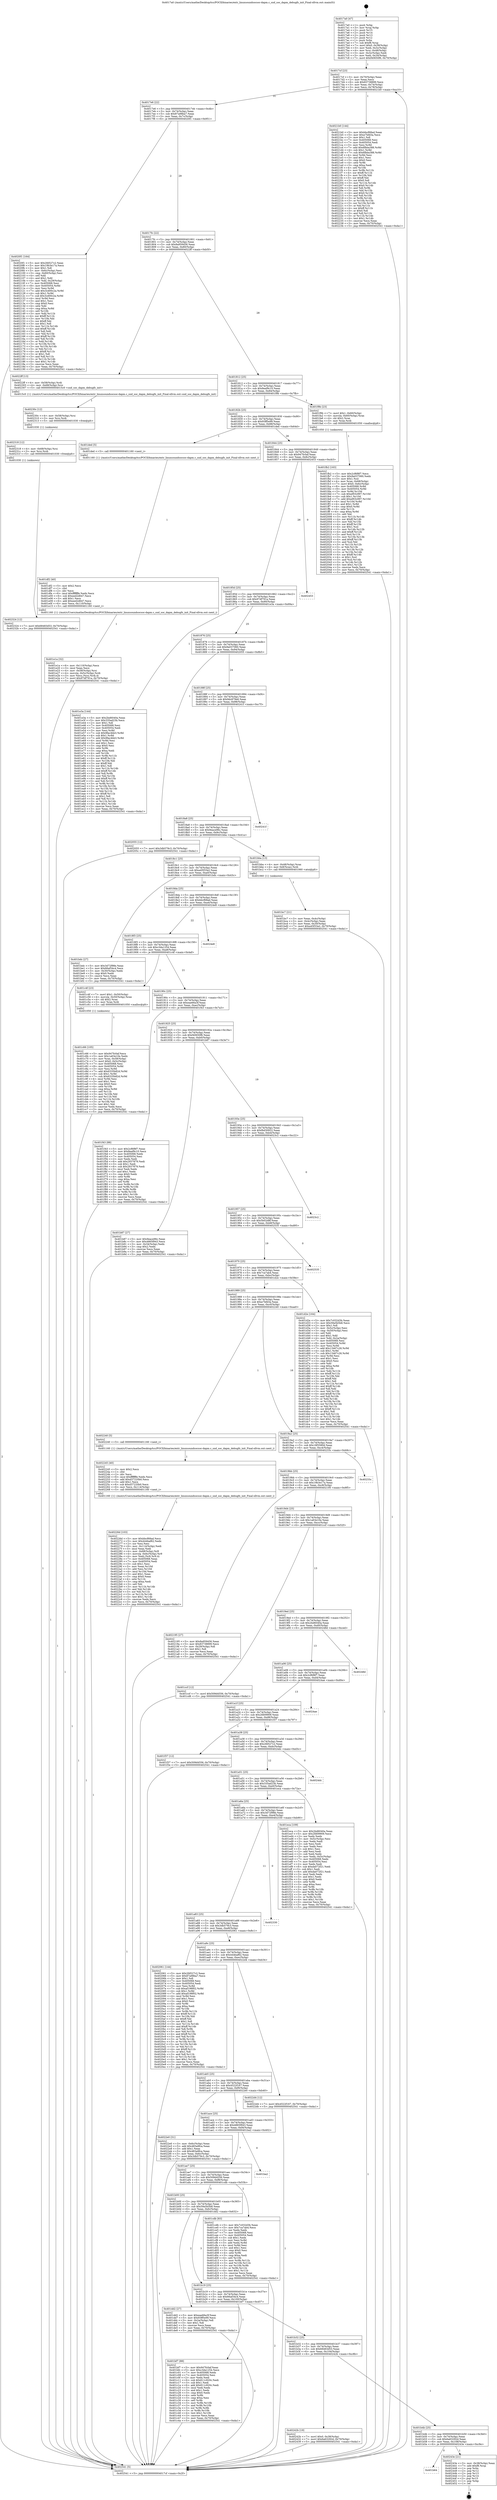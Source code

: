 digraph "0x4017a0" {
  label = "0x4017a0 (/mnt/c/Users/mathe/Desktop/tcc/POCII/binaries/extr_linuxsoundsocsoc-dapm.c_snd_soc_dapm_debugfs_init_Final-ollvm.out::main(0))"
  labelloc = "t"
  node[shape=record]

  Entry [label="",width=0.3,height=0.3,shape=circle,fillcolor=black,style=filled]
  "0x4017cf" [label="{
     0x4017cf [23]\l
     | [instrs]\l
     &nbsp;&nbsp;0x4017cf \<+3\>: mov -0x70(%rbp),%eax\l
     &nbsp;&nbsp;0x4017d2 \<+2\>: mov %eax,%ecx\l
     &nbsp;&nbsp;0x4017d4 \<+6\>: sub $0x83738899,%ecx\l
     &nbsp;&nbsp;0x4017da \<+3\>: mov %eax,-0x74(%rbp)\l
     &nbsp;&nbsp;0x4017dd \<+3\>: mov %ecx,-0x78(%rbp)\l
     &nbsp;&nbsp;0x4017e0 \<+6\>: je 00000000004021b0 \<main+0xa10\>\l
  }"]
  "0x4021b0" [label="{
     0x4021b0 [144]\l
     | [instrs]\l
     &nbsp;&nbsp;0x4021b0 \<+5\>: mov $0xbbcf68ad,%eax\l
     &nbsp;&nbsp;0x4021b5 \<+5\>: mov $0xe7bfd3a,%ecx\l
     &nbsp;&nbsp;0x4021ba \<+2\>: mov $0x1,%dl\l
     &nbsp;&nbsp;0x4021bc \<+7\>: mov 0x405068,%esi\l
     &nbsp;&nbsp;0x4021c3 \<+7\>: mov 0x405054,%edi\l
     &nbsp;&nbsp;0x4021ca \<+3\>: mov %esi,%r8d\l
     &nbsp;&nbsp;0x4021cd \<+7\>: add $0x6fbba388,%r8d\l
     &nbsp;&nbsp;0x4021d4 \<+4\>: sub $0x1,%r8d\l
     &nbsp;&nbsp;0x4021d8 \<+7\>: sub $0x6fbba388,%r8d\l
     &nbsp;&nbsp;0x4021df \<+4\>: imul %r8d,%esi\l
     &nbsp;&nbsp;0x4021e3 \<+3\>: and $0x1,%esi\l
     &nbsp;&nbsp;0x4021e6 \<+3\>: cmp $0x0,%esi\l
     &nbsp;&nbsp;0x4021e9 \<+4\>: sete %r9b\l
     &nbsp;&nbsp;0x4021ed \<+3\>: cmp $0xa,%edi\l
     &nbsp;&nbsp;0x4021f0 \<+4\>: setl %r10b\l
     &nbsp;&nbsp;0x4021f4 \<+3\>: mov %r9b,%r11b\l
     &nbsp;&nbsp;0x4021f7 \<+4\>: xor $0xff,%r11b\l
     &nbsp;&nbsp;0x4021fb \<+3\>: mov %r10b,%bl\l
     &nbsp;&nbsp;0x4021fe \<+3\>: xor $0xff,%bl\l
     &nbsp;&nbsp;0x402201 \<+3\>: xor $0x0,%dl\l
     &nbsp;&nbsp;0x402204 \<+3\>: mov %r11b,%r14b\l
     &nbsp;&nbsp;0x402207 \<+4\>: and $0x0,%r14b\l
     &nbsp;&nbsp;0x40220b \<+3\>: and %dl,%r9b\l
     &nbsp;&nbsp;0x40220e \<+3\>: mov %bl,%r15b\l
     &nbsp;&nbsp;0x402211 \<+4\>: and $0x0,%r15b\l
     &nbsp;&nbsp;0x402215 \<+3\>: and %dl,%r10b\l
     &nbsp;&nbsp;0x402218 \<+3\>: or %r9b,%r14b\l
     &nbsp;&nbsp;0x40221b \<+3\>: or %r10b,%r15b\l
     &nbsp;&nbsp;0x40221e \<+3\>: xor %r15b,%r14b\l
     &nbsp;&nbsp;0x402221 \<+3\>: or %bl,%r11b\l
     &nbsp;&nbsp;0x402224 \<+4\>: xor $0xff,%r11b\l
     &nbsp;&nbsp;0x402228 \<+3\>: or $0x0,%dl\l
     &nbsp;&nbsp;0x40222b \<+3\>: and %dl,%r11b\l
     &nbsp;&nbsp;0x40222e \<+3\>: or %r11b,%r14b\l
     &nbsp;&nbsp;0x402231 \<+4\>: test $0x1,%r14b\l
     &nbsp;&nbsp;0x402235 \<+3\>: cmovne %ecx,%eax\l
     &nbsp;&nbsp;0x402238 \<+3\>: mov %eax,-0x70(%rbp)\l
     &nbsp;&nbsp;0x40223b \<+5\>: jmp 0000000000402541 \<main+0xda1\>\l
  }"]
  "0x4017e6" [label="{
     0x4017e6 [22]\l
     | [instrs]\l
     &nbsp;&nbsp;0x4017e6 \<+5\>: jmp 00000000004017eb \<main+0x4b\>\l
     &nbsp;&nbsp;0x4017eb \<+3\>: mov -0x74(%rbp),%eax\l
     &nbsp;&nbsp;0x4017ee \<+5\>: sub $0x87a98ba7,%eax\l
     &nbsp;&nbsp;0x4017f3 \<+3\>: mov %eax,-0x7c(%rbp)\l
     &nbsp;&nbsp;0x4017f6 \<+6\>: je 00000000004020f1 \<main+0x951\>\l
  }"]
  Exit [label="",width=0.3,height=0.3,shape=circle,fillcolor=black,style=filled,peripheries=2]
  "0x4020f1" [label="{
     0x4020f1 [164]\l
     | [instrs]\l
     &nbsp;&nbsp;0x4020f1 \<+5\>: mov $0x2fd527c2,%eax\l
     &nbsp;&nbsp;0x4020f6 \<+5\>: mov $0x19b3e17a,%ecx\l
     &nbsp;&nbsp;0x4020fb \<+2\>: mov $0x1,%dl\l
     &nbsp;&nbsp;0x4020fd \<+3\>: mov -0x6c(%rbp),%esi\l
     &nbsp;&nbsp;0x402100 \<+3\>: cmp -0x60(%rbp),%esi\l
     &nbsp;&nbsp;0x402103 \<+4\>: setl %dil\l
     &nbsp;&nbsp;0x402107 \<+4\>: and $0x1,%dil\l
     &nbsp;&nbsp;0x40210b \<+4\>: mov %dil,-0x29(%rbp)\l
     &nbsp;&nbsp;0x40210f \<+7\>: mov 0x405068,%esi\l
     &nbsp;&nbsp;0x402116 \<+8\>: mov 0x405054,%r8d\l
     &nbsp;&nbsp;0x40211e \<+3\>: mov %esi,%r9d\l
     &nbsp;&nbsp;0x402121 \<+7\>: add $0x3cd00c2a,%r9d\l
     &nbsp;&nbsp;0x402128 \<+4\>: sub $0x1,%r9d\l
     &nbsp;&nbsp;0x40212c \<+7\>: sub $0x3cd00c2a,%r9d\l
     &nbsp;&nbsp;0x402133 \<+4\>: imul %r9d,%esi\l
     &nbsp;&nbsp;0x402137 \<+3\>: and $0x1,%esi\l
     &nbsp;&nbsp;0x40213a \<+3\>: cmp $0x0,%esi\l
     &nbsp;&nbsp;0x40213d \<+4\>: sete %dil\l
     &nbsp;&nbsp;0x402141 \<+4\>: cmp $0xa,%r8d\l
     &nbsp;&nbsp;0x402145 \<+4\>: setl %r10b\l
     &nbsp;&nbsp;0x402149 \<+3\>: mov %dil,%r11b\l
     &nbsp;&nbsp;0x40214c \<+4\>: xor $0xff,%r11b\l
     &nbsp;&nbsp;0x402150 \<+3\>: mov %r10b,%bl\l
     &nbsp;&nbsp;0x402153 \<+3\>: xor $0xff,%bl\l
     &nbsp;&nbsp;0x402156 \<+3\>: xor $0x1,%dl\l
     &nbsp;&nbsp;0x402159 \<+3\>: mov %r11b,%r14b\l
     &nbsp;&nbsp;0x40215c \<+4\>: and $0xff,%r14b\l
     &nbsp;&nbsp;0x402160 \<+3\>: and %dl,%dil\l
     &nbsp;&nbsp;0x402163 \<+3\>: mov %bl,%r15b\l
     &nbsp;&nbsp;0x402166 \<+4\>: and $0xff,%r15b\l
     &nbsp;&nbsp;0x40216a \<+3\>: and %dl,%r10b\l
     &nbsp;&nbsp;0x40216d \<+3\>: or %dil,%r14b\l
     &nbsp;&nbsp;0x402170 \<+3\>: or %r10b,%r15b\l
     &nbsp;&nbsp;0x402173 \<+3\>: xor %r15b,%r14b\l
     &nbsp;&nbsp;0x402176 \<+3\>: or %bl,%r11b\l
     &nbsp;&nbsp;0x402179 \<+4\>: xor $0xff,%r11b\l
     &nbsp;&nbsp;0x40217d \<+3\>: or $0x1,%dl\l
     &nbsp;&nbsp;0x402180 \<+3\>: and %dl,%r11b\l
     &nbsp;&nbsp;0x402183 \<+3\>: or %r11b,%r14b\l
     &nbsp;&nbsp;0x402186 \<+4\>: test $0x1,%r14b\l
     &nbsp;&nbsp;0x40218a \<+3\>: cmovne %ecx,%eax\l
     &nbsp;&nbsp;0x40218d \<+3\>: mov %eax,-0x70(%rbp)\l
     &nbsp;&nbsp;0x402190 \<+5\>: jmp 0000000000402541 \<main+0xda1\>\l
  }"]
  "0x4017fc" [label="{
     0x4017fc [22]\l
     | [instrs]\l
     &nbsp;&nbsp;0x4017fc \<+5\>: jmp 0000000000401801 \<main+0x61\>\l
     &nbsp;&nbsp;0x401801 \<+3\>: mov -0x74(%rbp),%eax\l
     &nbsp;&nbsp;0x401804 \<+5\>: sub $0x8a959456,%eax\l
     &nbsp;&nbsp;0x401809 \<+3\>: mov %eax,-0x80(%rbp)\l
     &nbsp;&nbsp;0x40180c \<+6\>: je 00000000004022ff \<main+0xb5f\>\l
  }"]
  "0x401b64" [label="{
     0x401b64\l
  }", style=dashed]
  "0x4022ff" [label="{
     0x4022ff [13]\l
     | [instrs]\l
     &nbsp;&nbsp;0x4022ff \<+4\>: mov -0x58(%rbp),%rdi\l
     &nbsp;&nbsp;0x402303 \<+4\>: mov -0x68(%rbp),%rsi\l
     &nbsp;&nbsp;0x402307 \<+5\>: call 00000000004015c0 \<snd_soc_dapm_debugfs_init\>\l
     | [calls]\l
     &nbsp;&nbsp;0x4015c0 \{1\} (/mnt/c/Users/mathe/Desktop/tcc/POCII/binaries/extr_linuxsoundsocsoc-dapm.c_snd_soc_dapm_debugfs_init_Final-ollvm.out::snd_soc_dapm_debugfs_init)\l
  }"]
  "0x401812" [label="{
     0x401812 [25]\l
     | [instrs]\l
     &nbsp;&nbsp;0x401812 \<+5\>: jmp 0000000000401817 \<main+0x77\>\l
     &nbsp;&nbsp;0x401817 \<+3\>: mov -0x74(%rbp),%eax\l
     &nbsp;&nbsp;0x40181a \<+5\>: sub $0x8eaf9c10,%eax\l
     &nbsp;&nbsp;0x40181f \<+6\>: mov %eax,-0x84(%rbp)\l
     &nbsp;&nbsp;0x401825 \<+6\>: je 0000000000401f9b \<main+0x7fb\>\l
  }"]
  "0x40243e" [label="{
     0x40243e [21]\l
     | [instrs]\l
     &nbsp;&nbsp;0x40243e \<+3\>: mov -0x38(%rbp),%eax\l
     &nbsp;&nbsp;0x402441 \<+7\>: add $0xf8,%rsp\l
     &nbsp;&nbsp;0x402448 \<+1\>: pop %rbx\l
     &nbsp;&nbsp;0x402449 \<+2\>: pop %r12\l
     &nbsp;&nbsp;0x40244b \<+2\>: pop %r13\l
     &nbsp;&nbsp;0x40244d \<+2\>: pop %r14\l
     &nbsp;&nbsp;0x40244f \<+2\>: pop %r15\l
     &nbsp;&nbsp;0x402451 \<+1\>: pop %rbp\l
     &nbsp;&nbsp;0x402452 \<+1\>: ret\l
  }"]
  "0x401f9b" [label="{
     0x401f9b [23]\l
     | [instrs]\l
     &nbsp;&nbsp;0x401f9b \<+7\>: movl $0x1,-0x60(%rbp)\l
     &nbsp;&nbsp;0x401fa2 \<+4\>: movslq -0x60(%rbp),%rax\l
     &nbsp;&nbsp;0x401fa6 \<+4\>: shl $0x2,%rax\l
     &nbsp;&nbsp;0x401faa \<+3\>: mov %rax,%rdi\l
     &nbsp;&nbsp;0x401fad \<+5\>: call 0000000000401050 \<malloc@plt\>\l
     | [calls]\l
     &nbsp;&nbsp;0x401050 \{1\} (unknown)\l
  }"]
  "0x40182b" [label="{
     0x40182b [25]\l
     | [instrs]\l
     &nbsp;&nbsp;0x40182b \<+5\>: jmp 0000000000401830 \<main+0x90\>\l
     &nbsp;&nbsp;0x401830 \<+3\>: mov -0x74(%rbp),%eax\l
     &nbsp;&nbsp;0x401833 \<+5\>: sub $0x93ff5e99,%eax\l
     &nbsp;&nbsp;0x401838 \<+6\>: mov %eax,-0x88(%rbp)\l
     &nbsp;&nbsp;0x40183e \<+6\>: je 0000000000401ded \<main+0x64d\>\l
  }"]
  "0x401b4b" [label="{
     0x401b4b [25]\l
     | [instrs]\l
     &nbsp;&nbsp;0x401b4b \<+5\>: jmp 0000000000401b50 \<main+0x3b0\>\l
     &nbsp;&nbsp;0x401b50 \<+3\>: mov -0x74(%rbp),%eax\l
     &nbsp;&nbsp;0x401b53 \<+5\>: sub $0x6a63292d,%eax\l
     &nbsp;&nbsp;0x401b58 \<+6\>: mov %eax,-0x108(%rbp)\l
     &nbsp;&nbsp;0x401b5e \<+6\>: je 000000000040243e \<main+0xc9e\>\l
  }"]
  "0x401ded" [label="{
     0x401ded [5]\l
     | [instrs]\l
     &nbsp;&nbsp;0x401ded \<+5\>: call 0000000000401160 \<next_i\>\l
     | [calls]\l
     &nbsp;&nbsp;0x401160 \{1\} (/mnt/c/Users/mathe/Desktop/tcc/POCII/binaries/extr_linuxsoundsocsoc-dapm.c_snd_soc_dapm_debugfs_init_Final-ollvm.out::next_i)\l
  }"]
  "0x401844" [label="{
     0x401844 [25]\l
     | [instrs]\l
     &nbsp;&nbsp;0x401844 \<+5\>: jmp 0000000000401849 \<main+0xa9\>\l
     &nbsp;&nbsp;0x401849 \<+3\>: mov -0x74(%rbp),%eax\l
     &nbsp;&nbsp;0x40184c \<+5\>: sub $0x947fc0af,%eax\l
     &nbsp;&nbsp;0x401851 \<+6\>: mov %eax,-0x8c(%rbp)\l
     &nbsp;&nbsp;0x401857 \<+6\>: je 0000000000402453 \<main+0xcb3\>\l
  }"]
  "0x40242b" [label="{
     0x40242b [19]\l
     | [instrs]\l
     &nbsp;&nbsp;0x40242b \<+7\>: movl $0x0,-0x38(%rbp)\l
     &nbsp;&nbsp;0x402432 \<+7\>: movl $0x6a63292d,-0x70(%rbp)\l
     &nbsp;&nbsp;0x402439 \<+5\>: jmp 0000000000402541 \<main+0xda1\>\l
  }"]
  "0x402453" [label="{
     0x402453\l
  }", style=dashed]
  "0x40185d" [label="{
     0x40185d [25]\l
     | [instrs]\l
     &nbsp;&nbsp;0x40185d \<+5\>: jmp 0000000000401862 \<main+0xc2\>\l
     &nbsp;&nbsp;0x401862 \<+3\>: mov -0x74(%rbp),%eax\l
     &nbsp;&nbsp;0x401865 \<+5\>: sub $0x97df791a,%eax\l
     &nbsp;&nbsp;0x40186a \<+6\>: mov %eax,-0x90(%rbp)\l
     &nbsp;&nbsp;0x401870 \<+6\>: je 0000000000401e3a \<main+0x69a\>\l
  }"]
  "0x402324" [label="{
     0x402324 [12]\l
     | [instrs]\l
     &nbsp;&nbsp;0x402324 \<+7\>: movl $0x68483d53,-0x70(%rbp)\l
     &nbsp;&nbsp;0x40232b \<+5\>: jmp 0000000000402541 \<main+0xda1\>\l
  }"]
  "0x401e3a" [label="{
     0x401e3a [144]\l
     | [instrs]\l
     &nbsp;&nbsp;0x401e3a \<+5\>: mov $0x2bd6040a,%eax\l
     &nbsp;&nbsp;0x401e3f \<+5\>: mov $0x335ad23b,%ecx\l
     &nbsp;&nbsp;0x401e44 \<+2\>: mov $0x1,%dl\l
     &nbsp;&nbsp;0x401e46 \<+7\>: mov 0x405068,%esi\l
     &nbsp;&nbsp;0x401e4d \<+7\>: mov 0x405054,%edi\l
     &nbsp;&nbsp;0x401e54 \<+3\>: mov %esi,%r8d\l
     &nbsp;&nbsp;0x401e57 \<+7\>: sub $0x9fac4bb3,%r8d\l
     &nbsp;&nbsp;0x401e5e \<+4\>: sub $0x1,%r8d\l
     &nbsp;&nbsp;0x401e62 \<+7\>: add $0x9fac4bb3,%r8d\l
     &nbsp;&nbsp;0x401e69 \<+4\>: imul %r8d,%esi\l
     &nbsp;&nbsp;0x401e6d \<+3\>: and $0x1,%esi\l
     &nbsp;&nbsp;0x401e70 \<+3\>: cmp $0x0,%esi\l
     &nbsp;&nbsp;0x401e73 \<+4\>: sete %r9b\l
     &nbsp;&nbsp;0x401e77 \<+3\>: cmp $0xa,%edi\l
     &nbsp;&nbsp;0x401e7a \<+4\>: setl %r10b\l
     &nbsp;&nbsp;0x401e7e \<+3\>: mov %r9b,%r11b\l
     &nbsp;&nbsp;0x401e81 \<+4\>: xor $0xff,%r11b\l
     &nbsp;&nbsp;0x401e85 \<+3\>: mov %r10b,%bl\l
     &nbsp;&nbsp;0x401e88 \<+3\>: xor $0xff,%bl\l
     &nbsp;&nbsp;0x401e8b \<+3\>: xor $0x1,%dl\l
     &nbsp;&nbsp;0x401e8e \<+3\>: mov %r11b,%r14b\l
     &nbsp;&nbsp;0x401e91 \<+4\>: and $0xff,%r14b\l
     &nbsp;&nbsp;0x401e95 \<+3\>: and %dl,%r9b\l
     &nbsp;&nbsp;0x401e98 \<+3\>: mov %bl,%r15b\l
     &nbsp;&nbsp;0x401e9b \<+4\>: and $0xff,%r15b\l
     &nbsp;&nbsp;0x401e9f \<+3\>: and %dl,%r10b\l
     &nbsp;&nbsp;0x401ea2 \<+3\>: or %r9b,%r14b\l
     &nbsp;&nbsp;0x401ea5 \<+3\>: or %r10b,%r15b\l
     &nbsp;&nbsp;0x401ea8 \<+3\>: xor %r15b,%r14b\l
     &nbsp;&nbsp;0x401eab \<+3\>: or %bl,%r11b\l
     &nbsp;&nbsp;0x401eae \<+4\>: xor $0xff,%r11b\l
     &nbsp;&nbsp;0x401eb2 \<+3\>: or $0x1,%dl\l
     &nbsp;&nbsp;0x401eb5 \<+3\>: and %dl,%r11b\l
     &nbsp;&nbsp;0x401eb8 \<+3\>: or %r11b,%r14b\l
     &nbsp;&nbsp;0x401ebb \<+4\>: test $0x1,%r14b\l
     &nbsp;&nbsp;0x401ebf \<+3\>: cmovne %ecx,%eax\l
     &nbsp;&nbsp;0x401ec2 \<+3\>: mov %eax,-0x70(%rbp)\l
     &nbsp;&nbsp;0x401ec5 \<+5\>: jmp 0000000000402541 \<main+0xda1\>\l
  }"]
  "0x401876" [label="{
     0x401876 [25]\l
     | [instrs]\l
     &nbsp;&nbsp;0x401876 \<+5\>: jmp 000000000040187b \<main+0xdb\>\l
     &nbsp;&nbsp;0x40187b \<+3\>: mov -0x74(%rbp),%eax\l
     &nbsp;&nbsp;0x40187e \<+5\>: sub $0x9a037060,%eax\l
     &nbsp;&nbsp;0x401883 \<+6\>: mov %eax,-0x94(%rbp)\l
     &nbsp;&nbsp;0x401889 \<+6\>: je 0000000000402055 \<main+0x8b5\>\l
  }"]
  "0x402318" [label="{
     0x402318 [12]\l
     | [instrs]\l
     &nbsp;&nbsp;0x402318 \<+4\>: mov -0x68(%rbp),%rsi\l
     &nbsp;&nbsp;0x40231c \<+3\>: mov %rsi,%rdi\l
     &nbsp;&nbsp;0x40231f \<+5\>: call 0000000000401030 \<free@plt\>\l
     | [calls]\l
     &nbsp;&nbsp;0x401030 \{1\} (unknown)\l
  }"]
  "0x402055" [label="{
     0x402055 [12]\l
     | [instrs]\l
     &nbsp;&nbsp;0x402055 \<+7\>: movl $0x3db579c3,-0x70(%rbp)\l
     &nbsp;&nbsp;0x40205c \<+5\>: jmp 0000000000402541 \<main+0xda1\>\l
  }"]
  "0x40188f" [label="{
     0x40188f [25]\l
     | [instrs]\l
     &nbsp;&nbsp;0x40188f \<+5\>: jmp 0000000000401894 \<main+0xf4\>\l
     &nbsp;&nbsp;0x401894 \<+3\>: mov -0x74(%rbp),%eax\l
     &nbsp;&nbsp;0x401897 \<+5\>: sub $0x9dc879e6,%eax\l
     &nbsp;&nbsp;0x40189c \<+6\>: mov %eax,-0x98(%rbp)\l
     &nbsp;&nbsp;0x4018a2 \<+6\>: je 000000000040241f \<main+0xc7f\>\l
  }"]
  "0x40230c" [label="{
     0x40230c [12]\l
     | [instrs]\l
     &nbsp;&nbsp;0x40230c \<+4\>: mov -0x58(%rbp),%rsi\l
     &nbsp;&nbsp;0x402310 \<+3\>: mov %rsi,%rdi\l
     &nbsp;&nbsp;0x402313 \<+5\>: call 0000000000401030 \<free@plt\>\l
     | [calls]\l
     &nbsp;&nbsp;0x401030 \{1\} (unknown)\l
  }"]
  "0x40241f" [label="{
     0x40241f\l
  }", style=dashed]
  "0x4018a8" [label="{
     0x4018a8 [25]\l
     | [instrs]\l
     &nbsp;&nbsp;0x4018a8 \<+5\>: jmp 00000000004018ad \<main+0x10d\>\l
     &nbsp;&nbsp;0x4018ad \<+3\>: mov -0x74(%rbp),%eax\l
     &nbsp;&nbsp;0x4018b0 \<+5\>: sub $0x9eace96c,%eax\l
     &nbsp;&nbsp;0x4018b5 \<+6\>: mov %eax,-0x9c(%rbp)\l
     &nbsp;&nbsp;0x4018bb \<+6\>: je 0000000000401bba \<main+0x41a\>\l
  }"]
  "0x40226d" [label="{
     0x40226d [103]\l
     | [instrs]\l
     &nbsp;&nbsp;0x40226d \<+5\>: mov $0xbbcf68ad,%ecx\l
     &nbsp;&nbsp;0x402272 \<+5\>: mov $0x444baf62,%edx\l
     &nbsp;&nbsp;0x402277 \<+2\>: xor %esi,%esi\l
     &nbsp;&nbsp;0x402279 \<+6\>: mov -0x114(%rbp),%edi\l
     &nbsp;&nbsp;0x40227f \<+3\>: imul %eax,%edi\l
     &nbsp;&nbsp;0x402282 \<+4\>: mov -0x68(%rbp),%r8\l
     &nbsp;&nbsp;0x402286 \<+4\>: movslq -0x6c(%rbp),%r9\l
     &nbsp;&nbsp;0x40228a \<+4\>: mov %edi,(%r8,%r9,4)\l
     &nbsp;&nbsp;0x40228e \<+7\>: mov 0x405068,%eax\l
     &nbsp;&nbsp;0x402295 \<+7\>: mov 0x405054,%edi\l
     &nbsp;&nbsp;0x40229c \<+3\>: sub $0x1,%esi\l
     &nbsp;&nbsp;0x40229f \<+3\>: mov %eax,%r10d\l
     &nbsp;&nbsp;0x4022a2 \<+3\>: add %esi,%r10d\l
     &nbsp;&nbsp;0x4022a5 \<+4\>: imul %r10d,%eax\l
     &nbsp;&nbsp;0x4022a9 \<+3\>: and $0x1,%eax\l
     &nbsp;&nbsp;0x4022ac \<+3\>: cmp $0x0,%eax\l
     &nbsp;&nbsp;0x4022af \<+4\>: sete %r11b\l
     &nbsp;&nbsp;0x4022b3 \<+3\>: cmp $0xa,%edi\l
     &nbsp;&nbsp;0x4022b6 \<+3\>: setl %bl\l
     &nbsp;&nbsp;0x4022b9 \<+3\>: mov %r11b,%r14b\l
     &nbsp;&nbsp;0x4022bc \<+3\>: and %bl,%r14b\l
     &nbsp;&nbsp;0x4022bf \<+3\>: xor %bl,%r11b\l
     &nbsp;&nbsp;0x4022c2 \<+3\>: or %r11b,%r14b\l
     &nbsp;&nbsp;0x4022c5 \<+4\>: test $0x1,%r14b\l
     &nbsp;&nbsp;0x4022c9 \<+3\>: cmovne %edx,%ecx\l
     &nbsp;&nbsp;0x4022cc \<+3\>: mov %ecx,-0x70(%rbp)\l
     &nbsp;&nbsp;0x4022cf \<+5\>: jmp 0000000000402541 \<main+0xda1\>\l
  }"]
  "0x401bba" [label="{
     0x401bba [13]\l
     | [instrs]\l
     &nbsp;&nbsp;0x401bba \<+4\>: mov -0x48(%rbp),%rax\l
     &nbsp;&nbsp;0x401bbe \<+4\>: mov 0x8(%rax),%rdi\l
     &nbsp;&nbsp;0x401bc2 \<+5\>: call 0000000000401060 \<atoi@plt\>\l
     | [calls]\l
     &nbsp;&nbsp;0x401060 \{1\} (unknown)\l
  }"]
  "0x4018c1" [label="{
     0x4018c1 [25]\l
     | [instrs]\l
     &nbsp;&nbsp;0x4018c1 \<+5\>: jmp 00000000004018c6 \<main+0x126\>\l
     &nbsp;&nbsp;0x4018c6 \<+3\>: mov -0x74(%rbp),%eax\l
     &nbsp;&nbsp;0x4018c9 \<+5\>: sub $0xa45f33a2,%eax\l
     &nbsp;&nbsp;0x4018ce \<+6\>: mov %eax,-0xa0(%rbp)\l
     &nbsp;&nbsp;0x4018d4 \<+6\>: je 0000000000401bdc \<main+0x43c\>\l
  }"]
  "0x402245" [label="{
     0x402245 [40]\l
     | [instrs]\l
     &nbsp;&nbsp;0x402245 \<+5\>: mov $0x2,%ecx\l
     &nbsp;&nbsp;0x40224a \<+1\>: cltd\l
     &nbsp;&nbsp;0x40224b \<+2\>: idiv %ecx\l
     &nbsp;&nbsp;0x40224d \<+6\>: imul $0xfffffffe,%edx,%ecx\l
     &nbsp;&nbsp;0x402253 \<+6\>: add $0xd37220b0,%ecx\l
     &nbsp;&nbsp;0x402259 \<+3\>: add $0x1,%ecx\l
     &nbsp;&nbsp;0x40225c \<+6\>: sub $0xd37220b0,%ecx\l
     &nbsp;&nbsp;0x402262 \<+6\>: mov %ecx,-0x114(%rbp)\l
     &nbsp;&nbsp;0x402268 \<+5\>: call 0000000000401160 \<next_i\>\l
     | [calls]\l
     &nbsp;&nbsp;0x401160 \{1\} (/mnt/c/Users/mathe/Desktop/tcc/POCII/binaries/extr_linuxsoundsocsoc-dapm.c_snd_soc_dapm_debugfs_init_Final-ollvm.out::next_i)\l
  }"]
  "0x401bdc" [label="{
     0x401bdc [27]\l
     | [instrs]\l
     &nbsp;&nbsp;0x401bdc \<+5\>: mov $0x3d72f98e,%eax\l
     &nbsp;&nbsp;0x401be1 \<+5\>: mov $0x66af34c4,%ecx\l
     &nbsp;&nbsp;0x401be6 \<+3\>: mov -0x30(%rbp),%edx\l
     &nbsp;&nbsp;0x401be9 \<+3\>: cmp $0x0,%edx\l
     &nbsp;&nbsp;0x401bec \<+3\>: cmove %ecx,%eax\l
     &nbsp;&nbsp;0x401bef \<+3\>: mov %eax,-0x70(%rbp)\l
     &nbsp;&nbsp;0x401bf2 \<+5\>: jmp 0000000000402541 \<main+0xda1\>\l
  }"]
  "0x4018da" [label="{
     0x4018da [25]\l
     | [instrs]\l
     &nbsp;&nbsp;0x4018da \<+5\>: jmp 00000000004018df \<main+0x13f\>\l
     &nbsp;&nbsp;0x4018df \<+3\>: mov -0x74(%rbp),%eax\l
     &nbsp;&nbsp;0x4018e2 \<+5\>: sub $0xbbcf68ad,%eax\l
     &nbsp;&nbsp;0x4018e7 \<+6\>: mov %eax,-0xa4(%rbp)\l
     &nbsp;&nbsp;0x4018ed \<+6\>: je 00000000004024e8 \<main+0xd48\>\l
  }"]
  "0x401fb2" [label="{
     0x401fb2 [163]\l
     | [instrs]\l
     &nbsp;&nbsp;0x401fb2 \<+5\>: mov $0x2cf6f8f7,%ecx\l
     &nbsp;&nbsp;0x401fb7 \<+5\>: mov $0x9a037060,%edx\l
     &nbsp;&nbsp;0x401fbc \<+3\>: mov $0x1,%sil\l
     &nbsp;&nbsp;0x401fbf \<+4\>: mov %rax,-0x68(%rbp)\l
     &nbsp;&nbsp;0x401fc3 \<+7\>: movl $0x0,-0x6c(%rbp)\l
     &nbsp;&nbsp;0x401fca \<+8\>: mov 0x405068,%r8d\l
     &nbsp;&nbsp;0x401fd2 \<+8\>: mov 0x405054,%r9d\l
     &nbsp;&nbsp;0x401fda \<+3\>: mov %r8d,%r10d\l
     &nbsp;&nbsp;0x401fdd \<+7\>: sub $0xef03c997,%r10d\l
     &nbsp;&nbsp;0x401fe4 \<+4\>: sub $0x1,%r10d\l
     &nbsp;&nbsp;0x401fe8 \<+7\>: add $0xef03c997,%r10d\l
     &nbsp;&nbsp;0x401fef \<+4\>: imul %r10d,%r8d\l
     &nbsp;&nbsp;0x401ff3 \<+4\>: and $0x1,%r8d\l
     &nbsp;&nbsp;0x401ff7 \<+4\>: cmp $0x0,%r8d\l
     &nbsp;&nbsp;0x401ffb \<+4\>: sete %r11b\l
     &nbsp;&nbsp;0x401fff \<+4\>: cmp $0xa,%r9d\l
     &nbsp;&nbsp;0x402003 \<+3\>: setl %bl\l
     &nbsp;&nbsp;0x402006 \<+3\>: mov %r11b,%r14b\l
     &nbsp;&nbsp;0x402009 \<+4\>: xor $0xff,%r14b\l
     &nbsp;&nbsp;0x40200d \<+3\>: mov %bl,%r15b\l
     &nbsp;&nbsp;0x402010 \<+4\>: xor $0xff,%r15b\l
     &nbsp;&nbsp;0x402014 \<+4\>: xor $0x1,%sil\l
     &nbsp;&nbsp;0x402018 \<+3\>: mov %r14b,%r12b\l
     &nbsp;&nbsp;0x40201b \<+4\>: and $0xff,%r12b\l
     &nbsp;&nbsp;0x40201f \<+3\>: and %sil,%r11b\l
     &nbsp;&nbsp;0x402022 \<+3\>: mov %r15b,%r13b\l
     &nbsp;&nbsp;0x402025 \<+4\>: and $0xff,%r13b\l
     &nbsp;&nbsp;0x402029 \<+3\>: and %sil,%bl\l
     &nbsp;&nbsp;0x40202c \<+3\>: or %r11b,%r12b\l
     &nbsp;&nbsp;0x40202f \<+3\>: or %bl,%r13b\l
     &nbsp;&nbsp;0x402032 \<+3\>: xor %r13b,%r12b\l
     &nbsp;&nbsp;0x402035 \<+3\>: or %r15b,%r14b\l
     &nbsp;&nbsp;0x402038 \<+4\>: xor $0xff,%r14b\l
     &nbsp;&nbsp;0x40203c \<+4\>: or $0x1,%sil\l
     &nbsp;&nbsp;0x402040 \<+3\>: and %sil,%r14b\l
     &nbsp;&nbsp;0x402043 \<+3\>: or %r14b,%r12b\l
     &nbsp;&nbsp;0x402046 \<+4\>: test $0x1,%r12b\l
     &nbsp;&nbsp;0x40204a \<+3\>: cmovne %edx,%ecx\l
     &nbsp;&nbsp;0x40204d \<+3\>: mov %ecx,-0x70(%rbp)\l
     &nbsp;&nbsp;0x402050 \<+5\>: jmp 0000000000402541 \<main+0xda1\>\l
  }"]
  "0x4024e8" [label="{
     0x4024e8\l
  }", style=dashed]
  "0x4018f3" [label="{
     0x4018f3 [25]\l
     | [instrs]\l
     &nbsp;&nbsp;0x4018f3 \<+5\>: jmp 00000000004018f8 \<main+0x158\>\l
     &nbsp;&nbsp;0x4018f8 \<+3\>: mov -0x74(%rbp),%eax\l
     &nbsp;&nbsp;0x4018fb \<+5\>: sub $0xc3da1254,%eax\l
     &nbsp;&nbsp;0x401900 \<+6\>: mov %eax,-0xa8(%rbp)\l
     &nbsp;&nbsp;0x401906 \<+6\>: je 0000000000401c4f \<main+0x4af\>\l
  }"]
  "0x401e1a" [label="{
     0x401e1a [32]\l
     | [instrs]\l
     &nbsp;&nbsp;0x401e1a \<+6\>: mov -0x110(%rbp),%ecx\l
     &nbsp;&nbsp;0x401e20 \<+3\>: imul %eax,%ecx\l
     &nbsp;&nbsp;0x401e23 \<+4\>: mov -0x58(%rbp),%rsi\l
     &nbsp;&nbsp;0x401e27 \<+4\>: movslq -0x5c(%rbp),%rdi\l
     &nbsp;&nbsp;0x401e2b \<+3\>: mov %ecx,(%rsi,%rdi,4)\l
     &nbsp;&nbsp;0x401e2e \<+7\>: movl $0x97df791a,-0x70(%rbp)\l
     &nbsp;&nbsp;0x401e35 \<+5\>: jmp 0000000000402541 \<main+0xda1\>\l
  }"]
  "0x401c4f" [label="{
     0x401c4f [23]\l
     | [instrs]\l
     &nbsp;&nbsp;0x401c4f \<+7\>: movl $0x1,-0x50(%rbp)\l
     &nbsp;&nbsp;0x401c56 \<+4\>: movslq -0x50(%rbp),%rax\l
     &nbsp;&nbsp;0x401c5a \<+4\>: shl $0x2,%rax\l
     &nbsp;&nbsp;0x401c5e \<+3\>: mov %rax,%rdi\l
     &nbsp;&nbsp;0x401c61 \<+5\>: call 0000000000401050 \<malloc@plt\>\l
     | [calls]\l
     &nbsp;&nbsp;0x401050 \{1\} (unknown)\l
  }"]
  "0x40190c" [label="{
     0x40190c [25]\l
     | [instrs]\l
     &nbsp;&nbsp;0x40190c \<+5\>: jmp 0000000000401911 \<main+0x171\>\l
     &nbsp;&nbsp;0x401911 \<+3\>: mov -0x74(%rbp),%eax\l
     &nbsp;&nbsp;0x401914 \<+5\>: sub $0xeae66a3f,%eax\l
     &nbsp;&nbsp;0x401919 \<+6\>: mov %eax,-0xac(%rbp)\l
     &nbsp;&nbsp;0x40191f \<+6\>: je 0000000000401f43 \<main+0x7a3\>\l
  }"]
  "0x401df2" [label="{
     0x401df2 [40]\l
     | [instrs]\l
     &nbsp;&nbsp;0x401df2 \<+5\>: mov $0x2,%ecx\l
     &nbsp;&nbsp;0x401df7 \<+1\>: cltd\l
     &nbsp;&nbsp;0x401df8 \<+2\>: idiv %ecx\l
     &nbsp;&nbsp;0x401dfa \<+6\>: imul $0xfffffffe,%edx,%ecx\l
     &nbsp;&nbsp;0x401e00 \<+6\>: sub $0xeed2d647,%ecx\l
     &nbsp;&nbsp;0x401e06 \<+3\>: add $0x1,%ecx\l
     &nbsp;&nbsp;0x401e09 \<+6\>: add $0xeed2d647,%ecx\l
     &nbsp;&nbsp;0x401e0f \<+6\>: mov %ecx,-0x110(%rbp)\l
     &nbsp;&nbsp;0x401e15 \<+5\>: call 0000000000401160 \<next_i\>\l
     | [calls]\l
     &nbsp;&nbsp;0x401160 \{1\} (/mnt/c/Users/mathe/Desktop/tcc/POCII/binaries/extr_linuxsoundsocsoc-dapm.c_snd_soc_dapm_debugfs_init_Final-ollvm.out::next_i)\l
  }"]
  "0x401f43" [label="{
     0x401f43 [88]\l
     | [instrs]\l
     &nbsp;&nbsp;0x401f43 \<+5\>: mov $0x2cf6f8f7,%eax\l
     &nbsp;&nbsp;0x401f48 \<+5\>: mov $0x8eaf9c10,%ecx\l
     &nbsp;&nbsp;0x401f4d \<+7\>: mov 0x405068,%edx\l
     &nbsp;&nbsp;0x401f54 \<+7\>: mov 0x405054,%esi\l
     &nbsp;&nbsp;0x401f5b \<+2\>: mov %edx,%edi\l
     &nbsp;&nbsp;0x401f5d \<+6\>: add $0x2937879,%edi\l
     &nbsp;&nbsp;0x401f63 \<+3\>: sub $0x1,%edi\l
     &nbsp;&nbsp;0x401f66 \<+6\>: sub $0x2937879,%edi\l
     &nbsp;&nbsp;0x401f6c \<+3\>: imul %edi,%edx\l
     &nbsp;&nbsp;0x401f6f \<+3\>: and $0x1,%edx\l
     &nbsp;&nbsp;0x401f72 \<+3\>: cmp $0x0,%edx\l
     &nbsp;&nbsp;0x401f75 \<+4\>: sete %r8b\l
     &nbsp;&nbsp;0x401f79 \<+3\>: cmp $0xa,%esi\l
     &nbsp;&nbsp;0x401f7c \<+4\>: setl %r9b\l
     &nbsp;&nbsp;0x401f80 \<+3\>: mov %r8b,%r10b\l
     &nbsp;&nbsp;0x401f83 \<+3\>: and %r9b,%r10b\l
     &nbsp;&nbsp;0x401f86 \<+3\>: xor %r9b,%r8b\l
     &nbsp;&nbsp;0x401f89 \<+3\>: or %r8b,%r10b\l
     &nbsp;&nbsp;0x401f8c \<+4\>: test $0x1,%r10b\l
     &nbsp;&nbsp;0x401f90 \<+3\>: cmovne %ecx,%eax\l
     &nbsp;&nbsp;0x401f93 \<+3\>: mov %eax,-0x70(%rbp)\l
     &nbsp;&nbsp;0x401f96 \<+5\>: jmp 0000000000402541 \<main+0xda1\>\l
  }"]
  "0x401925" [label="{
     0x401925 [25]\l
     | [instrs]\l
     &nbsp;&nbsp;0x401925 \<+5\>: jmp 000000000040192a \<main+0x18a\>\l
     &nbsp;&nbsp;0x40192a \<+3\>: mov -0x74(%rbp),%eax\l
     &nbsp;&nbsp;0x40192d \<+5\>: sub $0xf40650f6,%eax\l
     &nbsp;&nbsp;0x401932 \<+6\>: mov %eax,-0xb0(%rbp)\l
     &nbsp;&nbsp;0x401938 \<+6\>: je 0000000000401b87 \<main+0x3e7\>\l
  }"]
  "0x401c66" [label="{
     0x401c66 [105]\l
     | [instrs]\l
     &nbsp;&nbsp;0x401c66 \<+5\>: mov $0x947fc0af,%ecx\l
     &nbsp;&nbsp;0x401c6b \<+5\>: mov $0x1a63e10e,%edx\l
     &nbsp;&nbsp;0x401c70 \<+4\>: mov %rax,-0x58(%rbp)\l
     &nbsp;&nbsp;0x401c74 \<+7\>: movl $0x0,-0x5c(%rbp)\l
     &nbsp;&nbsp;0x401c7b \<+7\>: mov 0x405068,%esi\l
     &nbsp;&nbsp;0x401c82 \<+8\>: mov 0x405054,%r8d\l
     &nbsp;&nbsp;0x401c8a \<+3\>: mov %esi,%r9d\l
     &nbsp;&nbsp;0x401c8d \<+7\>: add $0x6335b82d,%r9d\l
     &nbsp;&nbsp;0x401c94 \<+4\>: sub $0x1,%r9d\l
     &nbsp;&nbsp;0x401c98 \<+7\>: sub $0x6335b82d,%r9d\l
     &nbsp;&nbsp;0x401c9f \<+4\>: imul %r9d,%esi\l
     &nbsp;&nbsp;0x401ca3 \<+3\>: and $0x1,%esi\l
     &nbsp;&nbsp;0x401ca6 \<+3\>: cmp $0x0,%esi\l
     &nbsp;&nbsp;0x401ca9 \<+4\>: sete %r10b\l
     &nbsp;&nbsp;0x401cad \<+4\>: cmp $0xa,%r8d\l
     &nbsp;&nbsp;0x401cb1 \<+4\>: setl %r11b\l
     &nbsp;&nbsp;0x401cb5 \<+3\>: mov %r10b,%bl\l
     &nbsp;&nbsp;0x401cb8 \<+3\>: and %r11b,%bl\l
     &nbsp;&nbsp;0x401cbb \<+3\>: xor %r11b,%r10b\l
     &nbsp;&nbsp;0x401cbe \<+3\>: or %r10b,%bl\l
     &nbsp;&nbsp;0x401cc1 \<+3\>: test $0x1,%bl\l
     &nbsp;&nbsp;0x401cc4 \<+3\>: cmovne %edx,%ecx\l
     &nbsp;&nbsp;0x401cc7 \<+3\>: mov %ecx,-0x70(%rbp)\l
     &nbsp;&nbsp;0x401cca \<+5\>: jmp 0000000000402541 \<main+0xda1\>\l
  }"]
  "0x401b87" [label="{
     0x401b87 [27]\l
     | [instrs]\l
     &nbsp;&nbsp;0x401b87 \<+5\>: mov $0x9eace96c,%eax\l
     &nbsp;&nbsp;0x401b8c \<+5\>: mov $0x4865f943,%ecx\l
     &nbsp;&nbsp;0x401b91 \<+3\>: mov -0x34(%rbp),%edx\l
     &nbsp;&nbsp;0x401b94 \<+3\>: cmp $0x2,%edx\l
     &nbsp;&nbsp;0x401b97 \<+3\>: cmovne %ecx,%eax\l
     &nbsp;&nbsp;0x401b9a \<+3\>: mov %eax,-0x70(%rbp)\l
     &nbsp;&nbsp;0x401b9d \<+5\>: jmp 0000000000402541 \<main+0xda1\>\l
  }"]
  "0x40193e" [label="{
     0x40193e [25]\l
     | [instrs]\l
     &nbsp;&nbsp;0x40193e \<+5\>: jmp 0000000000401943 \<main+0x1a3\>\l
     &nbsp;&nbsp;0x401943 \<+3\>: mov -0x74(%rbp),%eax\l
     &nbsp;&nbsp;0x401946 \<+5\>: sub $0xfbd30922,%eax\l
     &nbsp;&nbsp;0x40194b \<+6\>: mov %eax,-0xb4(%rbp)\l
     &nbsp;&nbsp;0x401951 \<+6\>: je 00000000004023c2 \<main+0xc22\>\l
  }"]
  "0x402541" [label="{
     0x402541 [5]\l
     | [instrs]\l
     &nbsp;&nbsp;0x402541 \<+5\>: jmp 00000000004017cf \<main+0x2f\>\l
  }"]
  "0x4017a0" [label="{
     0x4017a0 [47]\l
     | [instrs]\l
     &nbsp;&nbsp;0x4017a0 \<+1\>: push %rbp\l
     &nbsp;&nbsp;0x4017a1 \<+3\>: mov %rsp,%rbp\l
     &nbsp;&nbsp;0x4017a4 \<+2\>: push %r15\l
     &nbsp;&nbsp;0x4017a6 \<+2\>: push %r14\l
     &nbsp;&nbsp;0x4017a8 \<+2\>: push %r13\l
     &nbsp;&nbsp;0x4017aa \<+2\>: push %r12\l
     &nbsp;&nbsp;0x4017ac \<+1\>: push %rbx\l
     &nbsp;&nbsp;0x4017ad \<+7\>: sub $0xf8,%rsp\l
     &nbsp;&nbsp;0x4017b4 \<+7\>: movl $0x0,-0x38(%rbp)\l
     &nbsp;&nbsp;0x4017bb \<+3\>: mov %edi,-0x3c(%rbp)\l
     &nbsp;&nbsp;0x4017be \<+4\>: mov %rsi,-0x48(%rbp)\l
     &nbsp;&nbsp;0x4017c2 \<+3\>: mov -0x3c(%rbp),%edi\l
     &nbsp;&nbsp;0x4017c5 \<+3\>: mov %edi,-0x34(%rbp)\l
     &nbsp;&nbsp;0x4017c8 \<+7\>: movl $0xf40650f6,-0x70(%rbp)\l
  }"]
  "0x401bc7" [label="{
     0x401bc7 [21]\l
     | [instrs]\l
     &nbsp;&nbsp;0x401bc7 \<+3\>: mov %eax,-0x4c(%rbp)\l
     &nbsp;&nbsp;0x401bca \<+3\>: mov -0x4c(%rbp),%eax\l
     &nbsp;&nbsp;0x401bcd \<+3\>: mov %eax,-0x30(%rbp)\l
     &nbsp;&nbsp;0x401bd0 \<+7\>: movl $0xa45f33a2,-0x70(%rbp)\l
     &nbsp;&nbsp;0x401bd7 \<+5\>: jmp 0000000000402541 \<main+0xda1\>\l
  }"]
  "0x401b32" [label="{
     0x401b32 [25]\l
     | [instrs]\l
     &nbsp;&nbsp;0x401b32 \<+5\>: jmp 0000000000401b37 \<main+0x397\>\l
     &nbsp;&nbsp;0x401b37 \<+3\>: mov -0x74(%rbp),%eax\l
     &nbsp;&nbsp;0x401b3a \<+5\>: sub $0x68483d53,%eax\l
     &nbsp;&nbsp;0x401b3f \<+6\>: mov %eax,-0x104(%rbp)\l
     &nbsp;&nbsp;0x401b45 \<+6\>: je 000000000040242b \<main+0xc8b\>\l
  }"]
  "0x4023c2" [label="{
     0x4023c2\l
  }", style=dashed]
  "0x401957" [label="{
     0x401957 [25]\l
     | [instrs]\l
     &nbsp;&nbsp;0x401957 \<+5\>: jmp 000000000040195c \<main+0x1bc\>\l
     &nbsp;&nbsp;0x40195c \<+3\>: mov -0x74(%rbp),%eax\l
     &nbsp;&nbsp;0x40195f \<+5\>: sub $0x5b02d8f,%eax\l
     &nbsp;&nbsp;0x401964 \<+6\>: mov %eax,-0xb8(%rbp)\l
     &nbsp;&nbsp;0x40196a \<+6\>: je 0000000000402535 \<main+0xd95\>\l
  }"]
  "0x401bf7" [label="{
     0x401bf7 [88]\l
     | [instrs]\l
     &nbsp;&nbsp;0x401bf7 \<+5\>: mov $0x947fc0af,%eax\l
     &nbsp;&nbsp;0x401bfc \<+5\>: mov $0xc3da1254,%ecx\l
     &nbsp;&nbsp;0x401c01 \<+7\>: mov 0x405068,%edx\l
     &nbsp;&nbsp;0x401c08 \<+7\>: mov 0x405054,%esi\l
     &nbsp;&nbsp;0x401c0f \<+2\>: mov %edx,%edi\l
     &nbsp;&nbsp;0x401c11 \<+6\>: sub $0x811c920c,%edi\l
     &nbsp;&nbsp;0x401c17 \<+3\>: sub $0x1,%edi\l
     &nbsp;&nbsp;0x401c1a \<+6\>: add $0x811c920c,%edi\l
     &nbsp;&nbsp;0x401c20 \<+3\>: imul %edi,%edx\l
     &nbsp;&nbsp;0x401c23 \<+3\>: and $0x1,%edx\l
     &nbsp;&nbsp;0x401c26 \<+3\>: cmp $0x0,%edx\l
     &nbsp;&nbsp;0x401c29 \<+4\>: sete %r8b\l
     &nbsp;&nbsp;0x401c2d \<+3\>: cmp $0xa,%esi\l
     &nbsp;&nbsp;0x401c30 \<+4\>: setl %r9b\l
     &nbsp;&nbsp;0x401c34 \<+3\>: mov %r8b,%r10b\l
     &nbsp;&nbsp;0x401c37 \<+3\>: and %r9b,%r10b\l
     &nbsp;&nbsp;0x401c3a \<+3\>: xor %r9b,%r8b\l
     &nbsp;&nbsp;0x401c3d \<+3\>: or %r8b,%r10b\l
     &nbsp;&nbsp;0x401c40 \<+4\>: test $0x1,%r10b\l
     &nbsp;&nbsp;0x401c44 \<+3\>: cmovne %ecx,%eax\l
     &nbsp;&nbsp;0x401c47 \<+3\>: mov %eax,-0x70(%rbp)\l
     &nbsp;&nbsp;0x401c4a \<+5\>: jmp 0000000000402541 \<main+0xda1\>\l
  }"]
  "0x402535" [label="{
     0x402535\l
  }", style=dashed]
  "0x401970" [label="{
     0x401970 [25]\l
     | [instrs]\l
     &nbsp;&nbsp;0x401970 \<+5\>: jmp 0000000000401975 \<main+0x1d5\>\l
     &nbsp;&nbsp;0x401975 \<+3\>: mov -0x74(%rbp),%eax\l
     &nbsp;&nbsp;0x401978 \<+5\>: sub $0x7ca7ab4,%eax\l
     &nbsp;&nbsp;0x40197d \<+6\>: mov %eax,-0xbc(%rbp)\l
     &nbsp;&nbsp;0x401983 \<+6\>: je 0000000000401d2e \<main+0x58e\>\l
  }"]
  "0x401b19" [label="{
     0x401b19 [25]\l
     | [instrs]\l
     &nbsp;&nbsp;0x401b19 \<+5\>: jmp 0000000000401b1e \<main+0x37e\>\l
     &nbsp;&nbsp;0x401b1e \<+3\>: mov -0x74(%rbp),%eax\l
     &nbsp;&nbsp;0x401b21 \<+5\>: sub $0x66af34c4,%eax\l
     &nbsp;&nbsp;0x401b26 \<+6\>: mov %eax,-0x100(%rbp)\l
     &nbsp;&nbsp;0x401b2c \<+6\>: je 0000000000401bf7 \<main+0x457\>\l
  }"]
  "0x401d2e" [label="{
     0x401d2e [164]\l
     | [instrs]\l
     &nbsp;&nbsp;0x401d2e \<+5\>: mov $0x7c032d3b,%eax\l
     &nbsp;&nbsp;0x401d33 \<+5\>: mov $0x59a5b5b8,%ecx\l
     &nbsp;&nbsp;0x401d38 \<+2\>: mov $0x1,%dl\l
     &nbsp;&nbsp;0x401d3a \<+3\>: mov -0x5c(%rbp),%esi\l
     &nbsp;&nbsp;0x401d3d \<+3\>: cmp -0x50(%rbp),%esi\l
     &nbsp;&nbsp;0x401d40 \<+4\>: setl %dil\l
     &nbsp;&nbsp;0x401d44 \<+4\>: and $0x1,%dil\l
     &nbsp;&nbsp;0x401d48 \<+4\>: mov %dil,-0x2a(%rbp)\l
     &nbsp;&nbsp;0x401d4c \<+7\>: mov 0x405068,%esi\l
     &nbsp;&nbsp;0x401d53 \<+8\>: mov 0x405054,%r8d\l
     &nbsp;&nbsp;0x401d5b \<+3\>: mov %esi,%r9d\l
     &nbsp;&nbsp;0x401d5e \<+7\>: add $0x13467c26,%r9d\l
     &nbsp;&nbsp;0x401d65 \<+4\>: sub $0x1,%r9d\l
     &nbsp;&nbsp;0x401d69 \<+7\>: sub $0x13467c26,%r9d\l
     &nbsp;&nbsp;0x401d70 \<+4\>: imul %r9d,%esi\l
     &nbsp;&nbsp;0x401d74 \<+3\>: and $0x1,%esi\l
     &nbsp;&nbsp;0x401d77 \<+3\>: cmp $0x0,%esi\l
     &nbsp;&nbsp;0x401d7a \<+4\>: sete %dil\l
     &nbsp;&nbsp;0x401d7e \<+4\>: cmp $0xa,%r8d\l
     &nbsp;&nbsp;0x401d82 \<+4\>: setl %r10b\l
     &nbsp;&nbsp;0x401d86 \<+3\>: mov %dil,%r11b\l
     &nbsp;&nbsp;0x401d89 \<+4\>: xor $0xff,%r11b\l
     &nbsp;&nbsp;0x401d8d \<+3\>: mov %r10b,%bl\l
     &nbsp;&nbsp;0x401d90 \<+3\>: xor $0xff,%bl\l
     &nbsp;&nbsp;0x401d93 \<+3\>: xor $0x1,%dl\l
     &nbsp;&nbsp;0x401d96 \<+3\>: mov %r11b,%r14b\l
     &nbsp;&nbsp;0x401d99 \<+4\>: and $0xff,%r14b\l
     &nbsp;&nbsp;0x401d9d \<+3\>: and %dl,%dil\l
     &nbsp;&nbsp;0x401da0 \<+3\>: mov %bl,%r15b\l
     &nbsp;&nbsp;0x401da3 \<+4\>: and $0xff,%r15b\l
     &nbsp;&nbsp;0x401da7 \<+3\>: and %dl,%r10b\l
     &nbsp;&nbsp;0x401daa \<+3\>: or %dil,%r14b\l
     &nbsp;&nbsp;0x401dad \<+3\>: or %r10b,%r15b\l
     &nbsp;&nbsp;0x401db0 \<+3\>: xor %r15b,%r14b\l
     &nbsp;&nbsp;0x401db3 \<+3\>: or %bl,%r11b\l
     &nbsp;&nbsp;0x401db6 \<+4\>: xor $0xff,%r11b\l
     &nbsp;&nbsp;0x401dba \<+3\>: or $0x1,%dl\l
     &nbsp;&nbsp;0x401dbd \<+3\>: and %dl,%r11b\l
     &nbsp;&nbsp;0x401dc0 \<+3\>: or %r11b,%r14b\l
     &nbsp;&nbsp;0x401dc3 \<+4\>: test $0x1,%r14b\l
     &nbsp;&nbsp;0x401dc7 \<+3\>: cmovne %ecx,%eax\l
     &nbsp;&nbsp;0x401dca \<+3\>: mov %eax,-0x70(%rbp)\l
     &nbsp;&nbsp;0x401dcd \<+5\>: jmp 0000000000402541 \<main+0xda1\>\l
  }"]
  "0x401989" [label="{
     0x401989 [25]\l
     | [instrs]\l
     &nbsp;&nbsp;0x401989 \<+5\>: jmp 000000000040198e \<main+0x1ee\>\l
     &nbsp;&nbsp;0x40198e \<+3\>: mov -0x74(%rbp),%eax\l
     &nbsp;&nbsp;0x401991 \<+5\>: sub $0xe7bfd3a,%eax\l
     &nbsp;&nbsp;0x401996 \<+6\>: mov %eax,-0xc0(%rbp)\l
     &nbsp;&nbsp;0x40199c \<+6\>: je 0000000000402240 \<main+0xaa0\>\l
  }"]
  "0x401dd2" [label="{
     0x401dd2 [27]\l
     | [instrs]\l
     &nbsp;&nbsp;0x401dd2 \<+5\>: mov $0xeae66a3f,%eax\l
     &nbsp;&nbsp;0x401dd7 \<+5\>: mov $0x93ff5e99,%ecx\l
     &nbsp;&nbsp;0x401ddc \<+3\>: mov -0x2a(%rbp),%dl\l
     &nbsp;&nbsp;0x401ddf \<+3\>: test $0x1,%dl\l
     &nbsp;&nbsp;0x401de2 \<+3\>: cmovne %ecx,%eax\l
     &nbsp;&nbsp;0x401de5 \<+3\>: mov %eax,-0x70(%rbp)\l
     &nbsp;&nbsp;0x401de8 \<+5\>: jmp 0000000000402541 \<main+0xda1\>\l
  }"]
  "0x402240" [label="{
     0x402240 [5]\l
     | [instrs]\l
     &nbsp;&nbsp;0x402240 \<+5\>: call 0000000000401160 \<next_i\>\l
     | [calls]\l
     &nbsp;&nbsp;0x401160 \{1\} (/mnt/c/Users/mathe/Desktop/tcc/POCII/binaries/extr_linuxsoundsocsoc-dapm.c_snd_soc_dapm_debugfs_init_Final-ollvm.out::next_i)\l
  }"]
  "0x4019a2" [label="{
     0x4019a2 [25]\l
     | [instrs]\l
     &nbsp;&nbsp;0x4019a2 \<+5\>: jmp 00000000004019a7 \<main+0x207\>\l
     &nbsp;&nbsp;0x4019a7 \<+3\>: mov -0x74(%rbp),%eax\l
     &nbsp;&nbsp;0x4019aa \<+5\>: sub $0x18f3580d,%eax\l
     &nbsp;&nbsp;0x4019af \<+6\>: mov %eax,-0xc4(%rbp)\l
     &nbsp;&nbsp;0x4019b5 \<+6\>: je 000000000040233c \<main+0xb9c\>\l
  }"]
  "0x401b00" [label="{
     0x401b00 [25]\l
     | [instrs]\l
     &nbsp;&nbsp;0x401b00 \<+5\>: jmp 0000000000401b05 \<main+0x365\>\l
     &nbsp;&nbsp;0x401b05 \<+3\>: mov -0x74(%rbp),%eax\l
     &nbsp;&nbsp;0x401b08 \<+5\>: sub $0x59a5b5b8,%eax\l
     &nbsp;&nbsp;0x401b0d \<+6\>: mov %eax,-0xfc(%rbp)\l
     &nbsp;&nbsp;0x401b13 \<+6\>: je 0000000000401dd2 \<main+0x632\>\l
  }"]
  "0x40233c" [label="{
     0x40233c\l
  }", style=dashed]
  "0x4019bb" [label="{
     0x4019bb [25]\l
     | [instrs]\l
     &nbsp;&nbsp;0x4019bb \<+5\>: jmp 00000000004019c0 \<main+0x220\>\l
     &nbsp;&nbsp;0x4019c0 \<+3\>: mov -0x74(%rbp),%eax\l
     &nbsp;&nbsp;0x4019c3 \<+5\>: sub $0x19b3e17a,%eax\l
     &nbsp;&nbsp;0x4019c8 \<+6\>: mov %eax,-0xc8(%rbp)\l
     &nbsp;&nbsp;0x4019ce \<+6\>: je 0000000000402195 \<main+0x9f5\>\l
  }"]
  "0x401cdb" [label="{
     0x401cdb [83]\l
     | [instrs]\l
     &nbsp;&nbsp;0x401cdb \<+5\>: mov $0x7c032d3b,%eax\l
     &nbsp;&nbsp;0x401ce0 \<+5\>: mov $0x7ca7ab4,%ecx\l
     &nbsp;&nbsp;0x401ce5 \<+2\>: xor %edx,%edx\l
     &nbsp;&nbsp;0x401ce7 \<+7\>: mov 0x405068,%esi\l
     &nbsp;&nbsp;0x401cee \<+7\>: mov 0x405054,%edi\l
     &nbsp;&nbsp;0x401cf5 \<+3\>: sub $0x1,%edx\l
     &nbsp;&nbsp;0x401cf8 \<+3\>: mov %esi,%r8d\l
     &nbsp;&nbsp;0x401cfb \<+3\>: add %edx,%r8d\l
     &nbsp;&nbsp;0x401cfe \<+4\>: imul %r8d,%esi\l
     &nbsp;&nbsp;0x401d02 \<+3\>: and $0x1,%esi\l
     &nbsp;&nbsp;0x401d05 \<+3\>: cmp $0x0,%esi\l
     &nbsp;&nbsp;0x401d08 \<+4\>: sete %r9b\l
     &nbsp;&nbsp;0x401d0c \<+3\>: cmp $0xa,%edi\l
     &nbsp;&nbsp;0x401d0f \<+4\>: setl %r10b\l
     &nbsp;&nbsp;0x401d13 \<+3\>: mov %r9b,%r11b\l
     &nbsp;&nbsp;0x401d16 \<+3\>: and %r10b,%r11b\l
     &nbsp;&nbsp;0x401d19 \<+3\>: xor %r10b,%r9b\l
     &nbsp;&nbsp;0x401d1c \<+3\>: or %r9b,%r11b\l
     &nbsp;&nbsp;0x401d1f \<+4\>: test $0x1,%r11b\l
     &nbsp;&nbsp;0x401d23 \<+3\>: cmovne %ecx,%eax\l
     &nbsp;&nbsp;0x401d26 \<+3\>: mov %eax,-0x70(%rbp)\l
     &nbsp;&nbsp;0x401d29 \<+5\>: jmp 0000000000402541 \<main+0xda1\>\l
  }"]
  "0x402195" [label="{
     0x402195 [27]\l
     | [instrs]\l
     &nbsp;&nbsp;0x402195 \<+5\>: mov $0x8a959456,%eax\l
     &nbsp;&nbsp;0x40219a \<+5\>: mov $0x83738899,%ecx\l
     &nbsp;&nbsp;0x40219f \<+3\>: mov -0x29(%rbp),%dl\l
     &nbsp;&nbsp;0x4021a2 \<+3\>: test $0x1,%dl\l
     &nbsp;&nbsp;0x4021a5 \<+3\>: cmovne %ecx,%eax\l
     &nbsp;&nbsp;0x4021a8 \<+3\>: mov %eax,-0x70(%rbp)\l
     &nbsp;&nbsp;0x4021ab \<+5\>: jmp 0000000000402541 \<main+0xda1\>\l
  }"]
  "0x4019d4" [label="{
     0x4019d4 [25]\l
     | [instrs]\l
     &nbsp;&nbsp;0x4019d4 \<+5\>: jmp 00000000004019d9 \<main+0x239\>\l
     &nbsp;&nbsp;0x4019d9 \<+3\>: mov -0x74(%rbp),%eax\l
     &nbsp;&nbsp;0x4019dc \<+5\>: sub $0x1a63e10e,%eax\l
     &nbsp;&nbsp;0x4019e1 \<+6\>: mov %eax,-0xcc(%rbp)\l
     &nbsp;&nbsp;0x4019e7 \<+6\>: je 0000000000401ccf \<main+0x52f\>\l
  }"]
  "0x401ae7" [label="{
     0x401ae7 [25]\l
     | [instrs]\l
     &nbsp;&nbsp;0x401ae7 \<+5\>: jmp 0000000000401aec \<main+0x34c\>\l
     &nbsp;&nbsp;0x401aec \<+3\>: mov -0x74(%rbp),%eax\l
     &nbsp;&nbsp;0x401aef \<+5\>: sub $0x509d4556,%eax\l
     &nbsp;&nbsp;0x401af4 \<+6\>: mov %eax,-0xf8(%rbp)\l
     &nbsp;&nbsp;0x401afa \<+6\>: je 0000000000401cdb \<main+0x53b\>\l
  }"]
  "0x401ccf" [label="{
     0x401ccf [12]\l
     | [instrs]\l
     &nbsp;&nbsp;0x401ccf \<+7\>: movl $0x509d4556,-0x70(%rbp)\l
     &nbsp;&nbsp;0x401cd6 \<+5\>: jmp 0000000000402541 \<main+0xda1\>\l
  }"]
  "0x4019ed" [label="{
     0x4019ed [25]\l
     | [instrs]\l
     &nbsp;&nbsp;0x4019ed \<+5\>: jmp 00000000004019f2 \<main+0x252\>\l
     &nbsp;&nbsp;0x4019f2 \<+3\>: mov -0x74(%rbp),%eax\l
     &nbsp;&nbsp;0x4019f5 \<+5\>: sub $0x2bd6040a,%eax\l
     &nbsp;&nbsp;0x4019fa \<+6\>: mov %eax,-0xd0(%rbp)\l
     &nbsp;&nbsp;0x401a00 \<+6\>: je 000000000040248d \<main+0xced\>\l
  }"]
  "0x401ba2" [label="{
     0x401ba2\l
  }", style=dashed]
  "0x40248d" [label="{
     0x40248d\l
  }", style=dashed]
  "0x401a06" [label="{
     0x401a06 [25]\l
     | [instrs]\l
     &nbsp;&nbsp;0x401a06 \<+5\>: jmp 0000000000401a0b \<main+0x26b\>\l
     &nbsp;&nbsp;0x401a0b \<+3\>: mov -0x74(%rbp),%eax\l
     &nbsp;&nbsp;0x401a0e \<+5\>: sub $0x2cf6f8f7,%eax\l
     &nbsp;&nbsp;0x401a13 \<+6\>: mov %eax,-0xd4(%rbp)\l
     &nbsp;&nbsp;0x401a19 \<+6\>: je 00000000004024ae \<main+0xd0e\>\l
  }"]
  "0x401ace" [label="{
     0x401ace [25]\l
     | [instrs]\l
     &nbsp;&nbsp;0x401ace \<+5\>: jmp 0000000000401ad3 \<main+0x333\>\l
     &nbsp;&nbsp;0x401ad3 \<+3\>: mov -0x74(%rbp),%eax\l
     &nbsp;&nbsp;0x401ad6 \<+5\>: sub $0x4865f943,%eax\l
     &nbsp;&nbsp;0x401adb \<+6\>: mov %eax,-0xf4(%rbp)\l
     &nbsp;&nbsp;0x401ae1 \<+6\>: je 0000000000401ba2 \<main+0x402\>\l
  }"]
  "0x4024ae" [label="{
     0x4024ae\l
  }", style=dashed]
  "0x401a1f" [label="{
     0x401a1f [25]\l
     | [instrs]\l
     &nbsp;&nbsp;0x401a1f \<+5\>: jmp 0000000000401a24 \<main+0x284\>\l
     &nbsp;&nbsp;0x401a24 \<+3\>: mov -0x74(%rbp),%eax\l
     &nbsp;&nbsp;0x401a27 \<+5\>: sub $0x2fd09909,%eax\l
     &nbsp;&nbsp;0x401a2c \<+6\>: mov %eax,-0xd8(%rbp)\l
     &nbsp;&nbsp;0x401a32 \<+6\>: je 0000000000401f37 \<main+0x797\>\l
  }"]
  "0x4022e0" [label="{
     0x4022e0 [31]\l
     | [instrs]\l
     &nbsp;&nbsp;0x4022e0 \<+3\>: mov -0x6c(%rbp),%eax\l
     &nbsp;&nbsp;0x4022e3 \<+5\>: add $0x483a9fca,%eax\l
     &nbsp;&nbsp;0x4022e8 \<+3\>: add $0x1,%eax\l
     &nbsp;&nbsp;0x4022eb \<+5\>: sub $0x483a9fca,%eax\l
     &nbsp;&nbsp;0x4022f0 \<+3\>: mov %eax,-0x6c(%rbp)\l
     &nbsp;&nbsp;0x4022f3 \<+7\>: movl $0x3db579c3,-0x70(%rbp)\l
     &nbsp;&nbsp;0x4022fa \<+5\>: jmp 0000000000402541 \<main+0xda1\>\l
  }"]
  "0x401f37" [label="{
     0x401f37 [12]\l
     | [instrs]\l
     &nbsp;&nbsp;0x401f37 \<+7\>: movl $0x509d4556,-0x70(%rbp)\l
     &nbsp;&nbsp;0x401f3e \<+5\>: jmp 0000000000402541 \<main+0xda1\>\l
  }"]
  "0x401a38" [label="{
     0x401a38 [25]\l
     | [instrs]\l
     &nbsp;&nbsp;0x401a38 \<+5\>: jmp 0000000000401a3d \<main+0x29d\>\l
     &nbsp;&nbsp;0x401a3d \<+3\>: mov -0x74(%rbp),%eax\l
     &nbsp;&nbsp;0x401a40 \<+5\>: sub $0x2fd527c2,%eax\l
     &nbsp;&nbsp;0x401a45 \<+6\>: mov %eax,-0xdc(%rbp)\l
     &nbsp;&nbsp;0x401a4b \<+6\>: je 00000000004024dc \<main+0xd3c\>\l
  }"]
  "0x401ab5" [label="{
     0x401ab5 [25]\l
     | [instrs]\l
     &nbsp;&nbsp;0x401ab5 \<+5\>: jmp 0000000000401aba \<main+0x31a\>\l
     &nbsp;&nbsp;0x401aba \<+3\>: mov -0x74(%rbp),%eax\l
     &nbsp;&nbsp;0x401abd \<+5\>: sub $0x4522f167,%eax\l
     &nbsp;&nbsp;0x401ac2 \<+6\>: mov %eax,-0xf0(%rbp)\l
     &nbsp;&nbsp;0x401ac8 \<+6\>: je 00000000004022e0 \<main+0xb40\>\l
  }"]
  "0x4024dc" [label="{
     0x4024dc\l
  }", style=dashed]
  "0x401a51" [label="{
     0x401a51 [25]\l
     | [instrs]\l
     &nbsp;&nbsp;0x401a51 \<+5\>: jmp 0000000000401a56 \<main+0x2b6\>\l
     &nbsp;&nbsp;0x401a56 \<+3\>: mov -0x74(%rbp),%eax\l
     &nbsp;&nbsp;0x401a59 \<+5\>: sub $0x335ad23b,%eax\l
     &nbsp;&nbsp;0x401a5e \<+6\>: mov %eax,-0xe0(%rbp)\l
     &nbsp;&nbsp;0x401a64 \<+6\>: je 0000000000401eca \<main+0x72a\>\l
  }"]
  "0x4022d4" [label="{
     0x4022d4 [12]\l
     | [instrs]\l
     &nbsp;&nbsp;0x4022d4 \<+7\>: movl $0x4522f167,-0x70(%rbp)\l
     &nbsp;&nbsp;0x4022db \<+5\>: jmp 0000000000402541 \<main+0xda1\>\l
  }"]
  "0x401eca" [label="{
     0x401eca [109]\l
     | [instrs]\l
     &nbsp;&nbsp;0x401eca \<+5\>: mov $0x2bd6040a,%eax\l
     &nbsp;&nbsp;0x401ecf \<+5\>: mov $0x2fd09909,%ecx\l
     &nbsp;&nbsp;0x401ed4 \<+2\>: xor %edx,%edx\l
     &nbsp;&nbsp;0x401ed6 \<+3\>: mov -0x5c(%rbp),%esi\l
     &nbsp;&nbsp;0x401ed9 \<+2\>: mov %edx,%edi\l
     &nbsp;&nbsp;0x401edb \<+2\>: sub %esi,%edi\l
     &nbsp;&nbsp;0x401edd \<+2\>: mov %edx,%esi\l
     &nbsp;&nbsp;0x401edf \<+3\>: sub $0x1,%esi\l
     &nbsp;&nbsp;0x401ee2 \<+2\>: add %esi,%edi\l
     &nbsp;&nbsp;0x401ee4 \<+2\>: sub %edi,%edx\l
     &nbsp;&nbsp;0x401ee6 \<+3\>: mov %edx,-0x5c(%rbp)\l
     &nbsp;&nbsp;0x401ee9 \<+7\>: mov 0x405068,%edx\l
     &nbsp;&nbsp;0x401ef0 \<+7\>: mov 0x405054,%esi\l
     &nbsp;&nbsp;0x401ef7 \<+2\>: mov %edx,%edi\l
     &nbsp;&nbsp;0x401ef9 \<+6\>: sub $0xda072f21,%edi\l
     &nbsp;&nbsp;0x401eff \<+3\>: sub $0x1,%edi\l
     &nbsp;&nbsp;0x401f02 \<+6\>: add $0xda072f21,%edi\l
     &nbsp;&nbsp;0x401f08 \<+3\>: imul %edi,%edx\l
     &nbsp;&nbsp;0x401f0b \<+3\>: and $0x1,%edx\l
     &nbsp;&nbsp;0x401f0e \<+3\>: cmp $0x0,%edx\l
     &nbsp;&nbsp;0x401f11 \<+4\>: sete %r8b\l
     &nbsp;&nbsp;0x401f15 \<+3\>: cmp $0xa,%esi\l
     &nbsp;&nbsp;0x401f18 \<+4\>: setl %r9b\l
     &nbsp;&nbsp;0x401f1c \<+3\>: mov %r8b,%r10b\l
     &nbsp;&nbsp;0x401f1f \<+3\>: and %r9b,%r10b\l
     &nbsp;&nbsp;0x401f22 \<+3\>: xor %r9b,%r8b\l
     &nbsp;&nbsp;0x401f25 \<+3\>: or %r8b,%r10b\l
     &nbsp;&nbsp;0x401f28 \<+4\>: test $0x1,%r10b\l
     &nbsp;&nbsp;0x401f2c \<+3\>: cmovne %ecx,%eax\l
     &nbsp;&nbsp;0x401f2f \<+3\>: mov %eax,-0x70(%rbp)\l
     &nbsp;&nbsp;0x401f32 \<+5\>: jmp 0000000000402541 \<main+0xda1\>\l
  }"]
  "0x401a6a" [label="{
     0x401a6a [25]\l
     | [instrs]\l
     &nbsp;&nbsp;0x401a6a \<+5\>: jmp 0000000000401a6f \<main+0x2cf\>\l
     &nbsp;&nbsp;0x401a6f \<+3\>: mov -0x74(%rbp),%eax\l
     &nbsp;&nbsp;0x401a72 \<+5\>: sub $0x3d72f98e,%eax\l
     &nbsp;&nbsp;0x401a77 \<+6\>: mov %eax,-0xe4(%rbp)\l
     &nbsp;&nbsp;0x401a7d \<+6\>: je 0000000000402330 \<main+0xb90\>\l
  }"]
  "0x401a9c" [label="{
     0x401a9c [25]\l
     | [instrs]\l
     &nbsp;&nbsp;0x401a9c \<+5\>: jmp 0000000000401aa1 \<main+0x301\>\l
     &nbsp;&nbsp;0x401aa1 \<+3\>: mov -0x74(%rbp),%eax\l
     &nbsp;&nbsp;0x401aa4 \<+5\>: sub $0x444baf62,%eax\l
     &nbsp;&nbsp;0x401aa9 \<+6\>: mov %eax,-0xec(%rbp)\l
     &nbsp;&nbsp;0x401aaf \<+6\>: je 00000000004022d4 \<main+0xb34\>\l
  }"]
  "0x402330" [label="{
     0x402330\l
  }", style=dashed]
  "0x401a83" [label="{
     0x401a83 [25]\l
     | [instrs]\l
     &nbsp;&nbsp;0x401a83 \<+5\>: jmp 0000000000401a88 \<main+0x2e8\>\l
     &nbsp;&nbsp;0x401a88 \<+3\>: mov -0x74(%rbp),%eax\l
     &nbsp;&nbsp;0x401a8b \<+5\>: sub $0x3db579c3,%eax\l
     &nbsp;&nbsp;0x401a90 \<+6\>: mov %eax,-0xe8(%rbp)\l
     &nbsp;&nbsp;0x401a96 \<+6\>: je 0000000000402061 \<main+0x8c1\>\l
  }"]
  "0x402061" [label="{
     0x402061 [144]\l
     | [instrs]\l
     &nbsp;&nbsp;0x402061 \<+5\>: mov $0x2fd527c2,%eax\l
     &nbsp;&nbsp;0x402066 \<+5\>: mov $0x87a98ba7,%ecx\l
     &nbsp;&nbsp;0x40206b \<+2\>: mov $0x1,%dl\l
     &nbsp;&nbsp;0x40206d \<+7\>: mov 0x405068,%esi\l
     &nbsp;&nbsp;0x402074 \<+7\>: mov 0x405054,%edi\l
     &nbsp;&nbsp;0x40207b \<+3\>: mov %esi,%r8d\l
     &nbsp;&nbsp;0x40207e \<+7\>: sub $0xaf198f02,%r8d\l
     &nbsp;&nbsp;0x402085 \<+4\>: sub $0x1,%r8d\l
     &nbsp;&nbsp;0x402089 \<+7\>: add $0xaf198f02,%r8d\l
     &nbsp;&nbsp;0x402090 \<+4\>: imul %r8d,%esi\l
     &nbsp;&nbsp;0x402094 \<+3\>: and $0x1,%esi\l
     &nbsp;&nbsp;0x402097 \<+3\>: cmp $0x0,%esi\l
     &nbsp;&nbsp;0x40209a \<+4\>: sete %r9b\l
     &nbsp;&nbsp;0x40209e \<+3\>: cmp $0xa,%edi\l
     &nbsp;&nbsp;0x4020a1 \<+4\>: setl %r10b\l
     &nbsp;&nbsp;0x4020a5 \<+3\>: mov %r9b,%r11b\l
     &nbsp;&nbsp;0x4020a8 \<+4\>: xor $0xff,%r11b\l
     &nbsp;&nbsp;0x4020ac \<+3\>: mov %r10b,%bl\l
     &nbsp;&nbsp;0x4020af \<+3\>: xor $0xff,%bl\l
     &nbsp;&nbsp;0x4020b2 \<+3\>: xor $0x1,%dl\l
     &nbsp;&nbsp;0x4020b5 \<+3\>: mov %r11b,%r14b\l
     &nbsp;&nbsp;0x4020b8 \<+4\>: and $0xff,%r14b\l
     &nbsp;&nbsp;0x4020bc \<+3\>: and %dl,%r9b\l
     &nbsp;&nbsp;0x4020bf \<+3\>: mov %bl,%r15b\l
     &nbsp;&nbsp;0x4020c2 \<+4\>: and $0xff,%r15b\l
     &nbsp;&nbsp;0x4020c6 \<+3\>: and %dl,%r10b\l
     &nbsp;&nbsp;0x4020c9 \<+3\>: or %r9b,%r14b\l
     &nbsp;&nbsp;0x4020cc \<+3\>: or %r10b,%r15b\l
     &nbsp;&nbsp;0x4020cf \<+3\>: xor %r15b,%r14b\l
     &nbsp;&nbsp;0x4020d2 \<+3\>: or %bl,%r11b\l
     &nbsp;&nbsp;0x4020d5 \<+4\>: xor $0xff,%r11b\l
     &nbsp;&nbsp;0x4020d9 \<+3\>: or $0x1,%dl\l
     &nbsp;&nbsp;0x4020dc \<+3\>: and %dl,%r11b\l
     &nbsp;&nbsp;0x4020df \<+3\>: or %r11b,%r14b\l
     &nbsp;&nbsp;0x4020e2 \<+4\>: test $0x1,%r14b\l
     &nbsp;&nbsp;0x4020e6 \<+3\>: cmovne %ecx,%eax\l
     &nbsp;&nbsp;0x4020e9 \<+3\>: mov %eax,-0x70(%rbp)\l
     &nbsp;&nbsp;0x4020ec \<+5\>: jmp 0000000000402541 \<main+0xda1\>\l
  }"]
  Entry -> "0x4017a0" [label=" 1"]
  "0x4017cf" -> "0x4021b0" [label=" 1"]
  "0x4017cf" -> "0x4017e6" [label=" 31"]
  "0x40243e" -> Exit [label=" 1"]
  "0x4017e6" -> "0x4020f1" [label=" 2"]
  "0x4017e6" -> "0x4017fc" [label=" 29"]
  "0x401b4b" -> "0x401b64" [label=" 0"]
  "0x4017fc" -> "0x4022ff" [label=" 1"]
  "0x4017fc" -> "0x401812" [label=" 28"]
  "0x401b4b" -> "0x40243e" [label=" 1"]
  "0x401812" -> "0x401f9b" [label=" 1"]
  "0x401812" -> "0x40182b" [label=" 27"]
  "0x40242b" -> "0x402541" [label=" 1"]
  "0x40182b" -> "0x401ded" [label=" 1"]
  "0x40182b" -> "0x401844" [label=" 26"]
  "0x401b32" -> "0x401b4b" [label=" 1"]
  "0x401844" -> "0x402453" [label=" 0"]
  "0x401844" -> "0x40185d" [label=" 26"]
  "0x401b32" -> "0x40242b" [label=" 1"]
  "0x40185d" -> "0x401e3a" [label=" 1"]
  "0x40185d" -> "0x401876" [label=" 25"]
  "0x402324" -> "0x402541" [label=" 1"]
  "0x401876" -> "0x402055" [label=" 1"]
  "0x401876" -> "0x40188f" [label=" 24"]
  "0x402318" -> "0x402324" [label=" 1"]
  "0x40188f" -> "0x40241f" [label=" 0"]
  "0x40188f" -> "0x4018a8" [label=" 24"]
  "0x40230c" -> "0x402318" [label=" 1"]
  "0x4018a8" -> "0x401bba" [label=" 1"]
  "0x4018a8" -> "0x4018c1" [label=" 23"]
  "0x4022ff" -> "0x40230c" [label=" 1"]
  "0x4018c1" -> "0x401bdc" [label=" 1"]
  "0x4018c1" -> "0x4018da" [label=" 22"]
  "0x4022e0" -> "0x402541" [label=" 1"]
  "0x4018da" -> "0x4024e8" [label=" 0"]
  "0x4018da" -> "0x4018f3" [label=" 22"]
  "0x4022d4" -> "0x402541" [label=" 1"]
  "0x4018f3" -> "0x401c4f" [label=" 1"]
  "0x4018f3" -> "0x40190c" [label=" 21"]
  "0x40226d" -> "0x402541" [label=" 1"]
  "0x40190c" -> "0x401f43" [label=" 1"]
  "0x40190c" -> "0x401925" [label=" 20"]
  "0x402245" -> "0x40226d" [label=" 1"]
  "0x401925" -> "0x401b87" [label=" 1"]
  "0x401925" -> "0x40193e" [label=" 19"]
  "0x401b87" -> "0x402541" [label=" 1"]
  "0x4017a0" -> "0x4017cf" [label=" 1"]
  "0x402541" -> "0x4017cf" [label=" 31"]
  "0x401bba" -> "0x401bc7" [label=" 1"]
  "0x401bc7" -> "0x402541" [label=" 1"]
  "0x401bdc" -> "0x402541" [label=" 1"]
  "0x402240" -> "0x402245" [label=" 1"]
  "0x40193e" -> "0x4023c2" [label=" 0"]
  "0x40193e" -> "0x401957" [label=" 19"]
  "0x4021b0" -> "0x402541" [label=" 1"]
  "0x401957" -> "0x402535" [label=" 0"]
  "0x401957" -> "0x401970" [label=" 19"]
  "0x402195" -> "0x402541" [label=" 2"]
  "0x401970" -> "0x401d2e" [label=" 2"]
  "0x401970" -> "0x401989" [label=" 17"]
  "0x402061" -> "0x402541" [label=" 2"]
  "0x401989" -> "0x402240" [label=" 1"]
  "0x401989" -> "0x4019a2" [label=" 16"]
  "0x402055" -> "0x402541" [label=" 1"]
  "0x4019a2" -> "0x40233c" [label=" 0"]
  "0x4019a2" -> "0x4019bb" [label=" 16"]
  "0x401f9b" -> "0x401fb2" [label=" 1"]
  "0x4019bb" -> "0x402195" [label=" 2"]
  "0x4019bb" -> "0x4019d4" [label=" 14"]
  "0x401f43" -> "0x402541" [label=" 1"]
  "0x4019d4" -> "0x401ccf" [label=" 1"]
  "0x4019d4" -> "0x4019ed" [label=" 13"]
  "0x401eca" -> "0x402541" [label=" 1"]
  "0x4019ed" -> "0x40248d" [label=" 0"]
  "0x4019ed" -> "0x401a06" [label=" 13"]
  "0x401e3a" -> "0x402541" [label=" 1"]
  "0x401a06" -> "0x4024ae" [label=" 0"]
  "0x401a06" -> "0x401a1f" [label=" 13"]
  "0x401df2" -> "0x401e1a" [label=" 1"]
  "0x401a1f" -> "0x401f37" [label=" 1"]
  "0x401a1f" -> "0x401a38" [label=" 12"]
  "0x401ded" -> "0x401df2" [label=" 1"]
  "0x401a38" -> "0x4024dc" [label=" 0"]
  "0x401a38" -> "0x401a51" [label=" 12"]
  "0x401d2e" -> "0x402541" [label=" 2"]
  "0x401a51" -> "0x401eca" [label=" 1"]
  "0x401a51" -> "0x401a6a" [label=" 11"]
  "0x401cdb" -> "0x402541" [label=" 2"]
  "0x401a6a" -> "0x402330" [label=" 0"]
  "0x401a6a" -> "0x401a83" [label=" 11"]
  "0x401c66" -> "0x402541" [label=" 1"]
  "0x401a83" -> "0x402061" [label=" 2"]
  "0x401a83" -> "0x401a9c" [label=" 9"]
  "0x401ccf" -> "0x402541" [label=" 1"]
  "0x401a9c" -> "0x4022d4" [label=" 1"]
  "0x401a9c" -> "0x401ab5" [label=" 8"]
  "0x401dd2" -> "0x402541" [label=" 2"]
  "0x401ab5" -> "0x4022e0" [label=" 1"]
  "0x401ab5" -> "0x401ace" [label=" 7"]
  "0x401e1a" -> "0x402541" [label=" 1"]
  "0x401ace" -> "0x401ba2" [label=" 0"]
  "0x401ace" -> "0x401ae7" [label=" 7"]
  "0x401f37" -> "0x402541" [label=" 1"]
  "0x401ae7" -> "0x401cdb" [label=" 2"]
  "0x401ae7" -> "0x401b00" [label=" 5"]
  "0x401fb2" -> "0x402541" [label=" 1"]
  "0x401b00" -> "0x401dd2" [label=" 2"]
  "0x401b00" -> "0x401b19" [label=" 3"]
  "0x4020f1" -> "0x402541" [label=" 2"]
  "0x401b19" -> "0x401bf7" [label=" 1"]
  "0x401b19" -> "0x401b32" [label=" 2"]
  "0x401bf7" -> "0x402541" [label=" 1"]
  "0x401c4f" -> "0x401c66" [label=" 1"]
}
